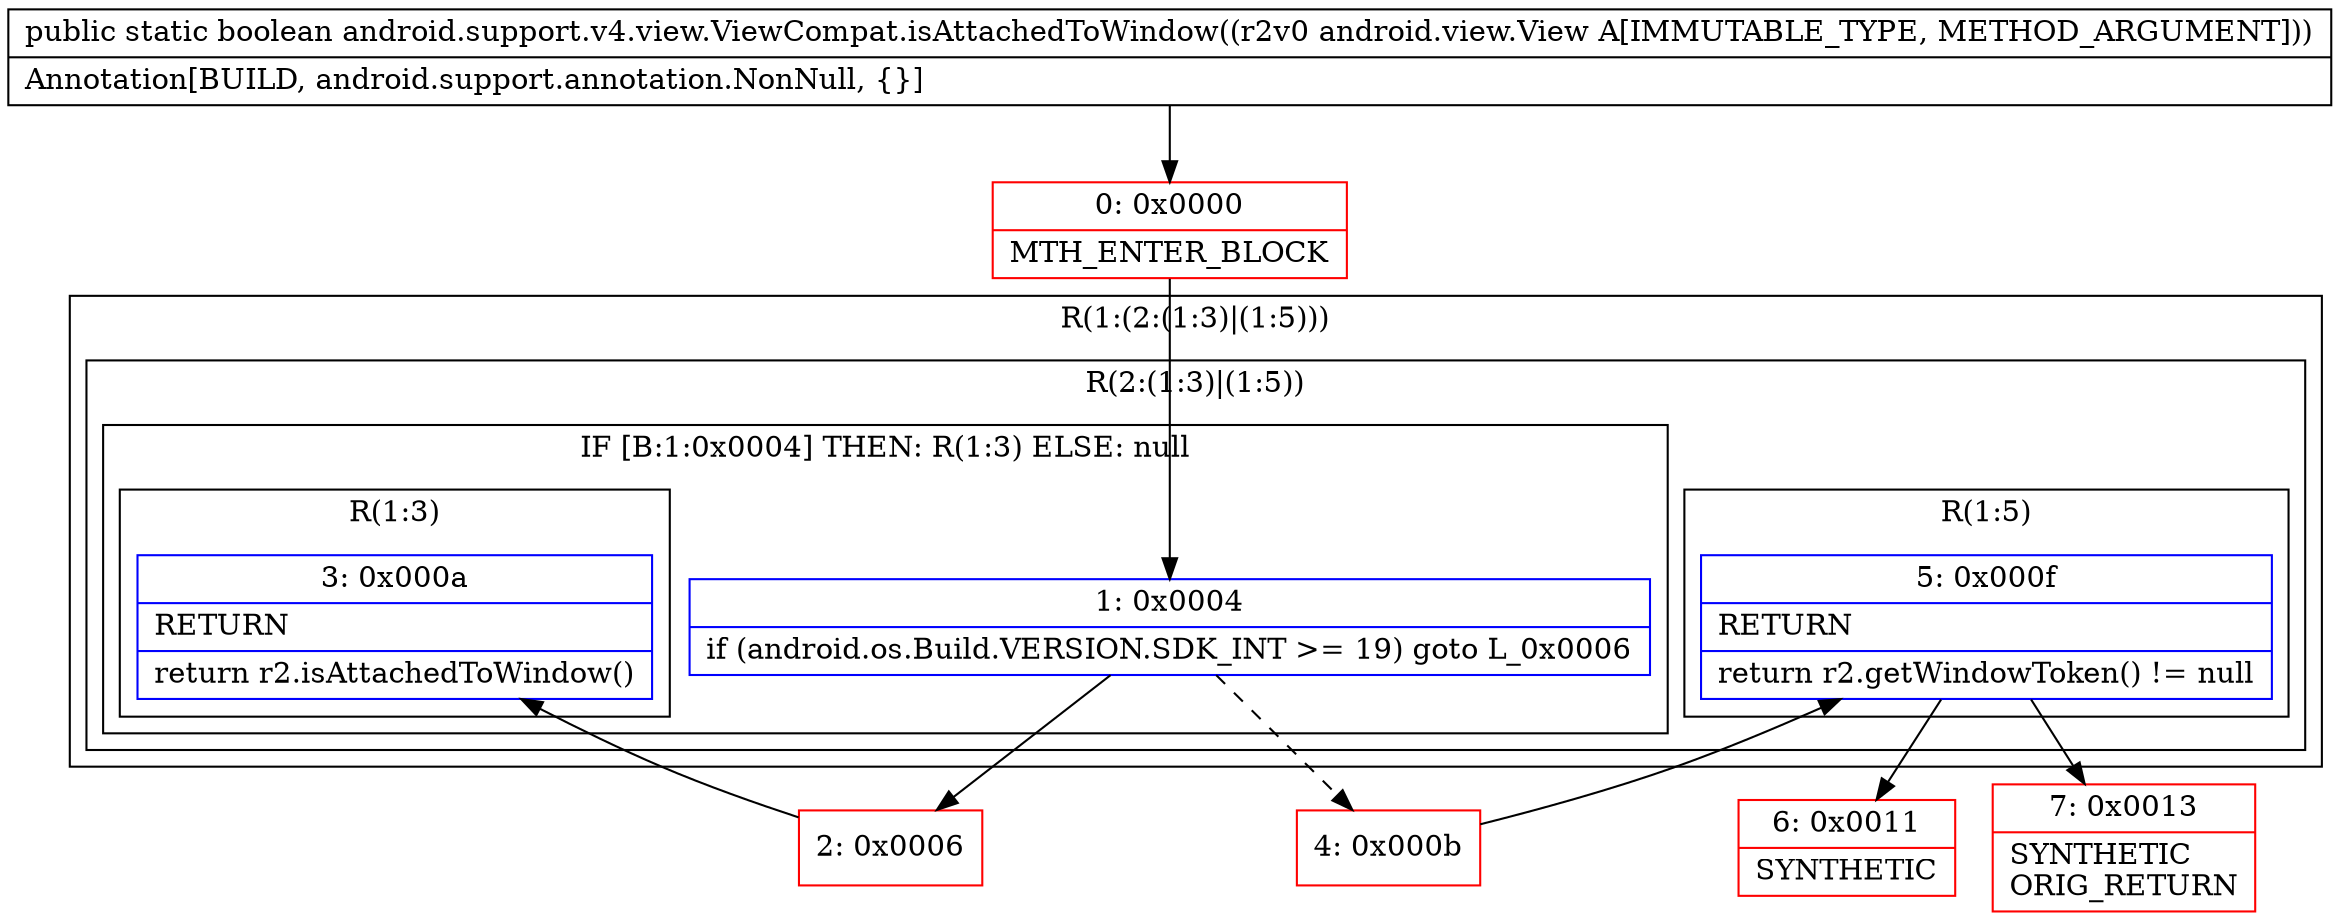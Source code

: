 digraph "CFG forandroid.support.v4.view.ViewCompat.isAttachedToWindow(Landroid\/view\/View;)Z" {
subgraph cluster_Region_1609825933 {
label = "R(1:(2:(1:3)|(1:5)))";
node [shape=record,color=blue];
subgraph cluster_Region_1862977583 {
label = "R(2:(1:3)|(1:5))";
node [shape=record,color=blue];
subgraph cluster_IfRegion_480671614 {
label = "IF [B:1:0x0004] THEN: R(1:3) ELSE: null";
node [shape=record,color=blue];
Node_1 [shape=record,label="{1\:\ 0x0004|if (android.os.Build.VERSION.SDK_INT \>= 19) goto L_0x0006\l}"];
subgraph cluster_Region_1552878128 {
label = "R(1:3)";
node [shape=record,color=blue];
Node_3 [shape=record,label="{3\:\ 0x000a|RETURN\l|return r2.isAttachedToWindow()\l}"];
}
}
subgraph cluster_Region_482906298 {
label = "R(1:5)";
node [shape=record,color=blue];
Node_5 [shape=record,label="{5\:\ 0x000f|RETURN\l|return r2.getWindowToken() != null\l}"];
}
}
}
Node_0 [shape=record,color=red,label="{0\:\ 0x0000|MTH_ENTER_BLOCK\l}"];
Node_2 [shape=record,color=red,label="{2\:\ 0x0006}"];
Node_4 [shape=record,color=red,label="{4\:\ 0x000b}"];
Node_6 [shape=record,color=red,label="{6\:\ 0x0011|SYNTHETIC\l}"];
Node_7 [shape=record,color=red,label="{7\:\ 0x0013|SYNTHETIC\lORIG_RETURN\l}"];
MethodNode[shape=record,label="{public static boolean android.support.v4.view.ViewCompat.isAttachedToWindow((r2v0 android.view.View A[IMMUTABLE_TYPE, METHOD_ARGUMENT]))  | Annotation[BUILD, android.support.annotation.NonNull, \{\}]\l}"];
MethodNode -> Node_0;
Node_1 -> Node_2;
Node_1 -> Node_4[style=dashed];
Node_5 -> Node_6;
Node_5 -> Node_7;
Node_0 -> Node_1;
Node_2 -> Node_3;
Node_4 -> Node_5;
}

